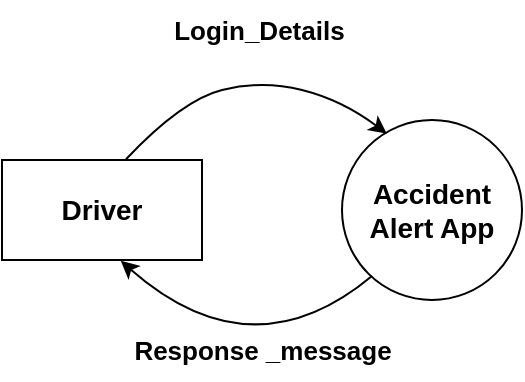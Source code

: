 <mxfile version="24.3.0" type="google">
  <diagram name="Page-1" id="H1vM2g0KTqb1IAk7o_UM">
    <mxGraphModel grid="1" page="1" gridSize="10" guides="1" tooltips="1" connect="1" arrows="1" fold="1" pageScale="1" pageWidth="827" pageHeight="1169" math="0" shadow="0">
      <root>
        <mxCell id="0" />
        <mxCell id="1" parent="0" />
        <mxCell id="55zy27JpPQQUELeKXvjT-1" value="&lt;b&gt;&lt;font style=&quot;font-size: 14px;&quot;&gt;Driver&lt;/font&gt;&lt;/b&gt;" style="rounded=0;whiteSpace=wrap;html=1;" vertex="1" parent="1">
          <mxGeometry x="300" y="200" width="100" height="50" as="geometry" />
        </mxCell>
        <mxCell id="55zy27JpPQQUELeKXvjT-2" value="&lt;b&gt;&lt;font style=&quot;font-size: 14px;&quot;&gt;Accident Alert App&lt;/font&gt;&lt;/b&gt;" style="ellipse;whiteSpace=wrap;html=1;" vertex="1" parent="1">
          <mxGeometry x="470" y="180" width="90" height="90" as="geometry" />
        </mxCell>
        <mxCell id="55zy27JpPQQUELeKXvjT-13" value="" style="endArrow=classic;html=1;curved=1;exitX=0.62;exitY=-0.008;exitDx=0;exitDy=0;entryX=0.249;entryY=0.076;entryDx=0;entryDy=0;entryPerimeter=0;exitPerimeter=0;" edge="1" parent="1" source="55zy27JpPQQUELeKXvjT-1" target="55zy27JpPQQUELeKXvjT-2">
          <mxGeometry width="50" height="50" relative="1" as="geometry">
            <mxPoint x="420" y="240" as="sourcePoint" />
            <mxPoint x="470" y="190" as="targetPoint" />
            <Array as="points">
              <mxPoint x="390" y="170" />
              <mxPoint x="430" y="160" />
              <mxPoint x="470" y="170" />
            </Array>
          </mxGeometry>
        </mxCell>
        <mxCell id="55zy27JpPQQUELeKXvjT-16" value="" style="endArrow=classic;html=1;entryX=0.644;entryY=1.048;entryDx=0;entryDy=0;curved=1;entryPerimeter=0;" edge="1" parent="1">
          <mxGeometry width="50" height="50" relative="1" as="geometry">
            <mxPoint x="485" y="258" as="sourcePoint" />
            <mxPoint x="359.4" y="250.4" as="targetPoint" />
            <Array as="points">
              <mxPoint x="425" y="308" />
            </Array>
          </mxGeometry>
        </mxCell>
        <mxCell id="55zy27JpPQQUELeKXvjT-17" value="&lt;b&gt;&lt;font style=&quot;font-size: 13px;&quot;&gt;Login_Details&amp;nbsp;&lt;/font&gt;&lt;/b&gt;" style="text;html=1;align=center;verticalAlign=middle;resizable=0;points=[];autosize=1;strokeColor=none;fillColor=none;" vertex="1" parent="1">
          <mxGeometry x="375" y="120" width="110" height="30" as="geometry" />
        </mxCell>
        <mxCell id="55zy27JpPQQUELeKXvjT-18" value="&lt;b&gt;&lt;font style=&quot;font-size: 13px;&quot;&gt;Response _message&lt;/font&gt;&lt;/b&gt;" style="text;html=1;align=center;verticalAlign=middle;resizable=0;points=[];autosize=1;strokeColor=none;fillColor=none;" vertex="1" parent="1">
          <mxGeometry x="355" y="280" width="150" height="30" as="geometry" />
        </mxCell>
      </root>
    </mxGraphModel>
  </diagram>
</mxfile>
